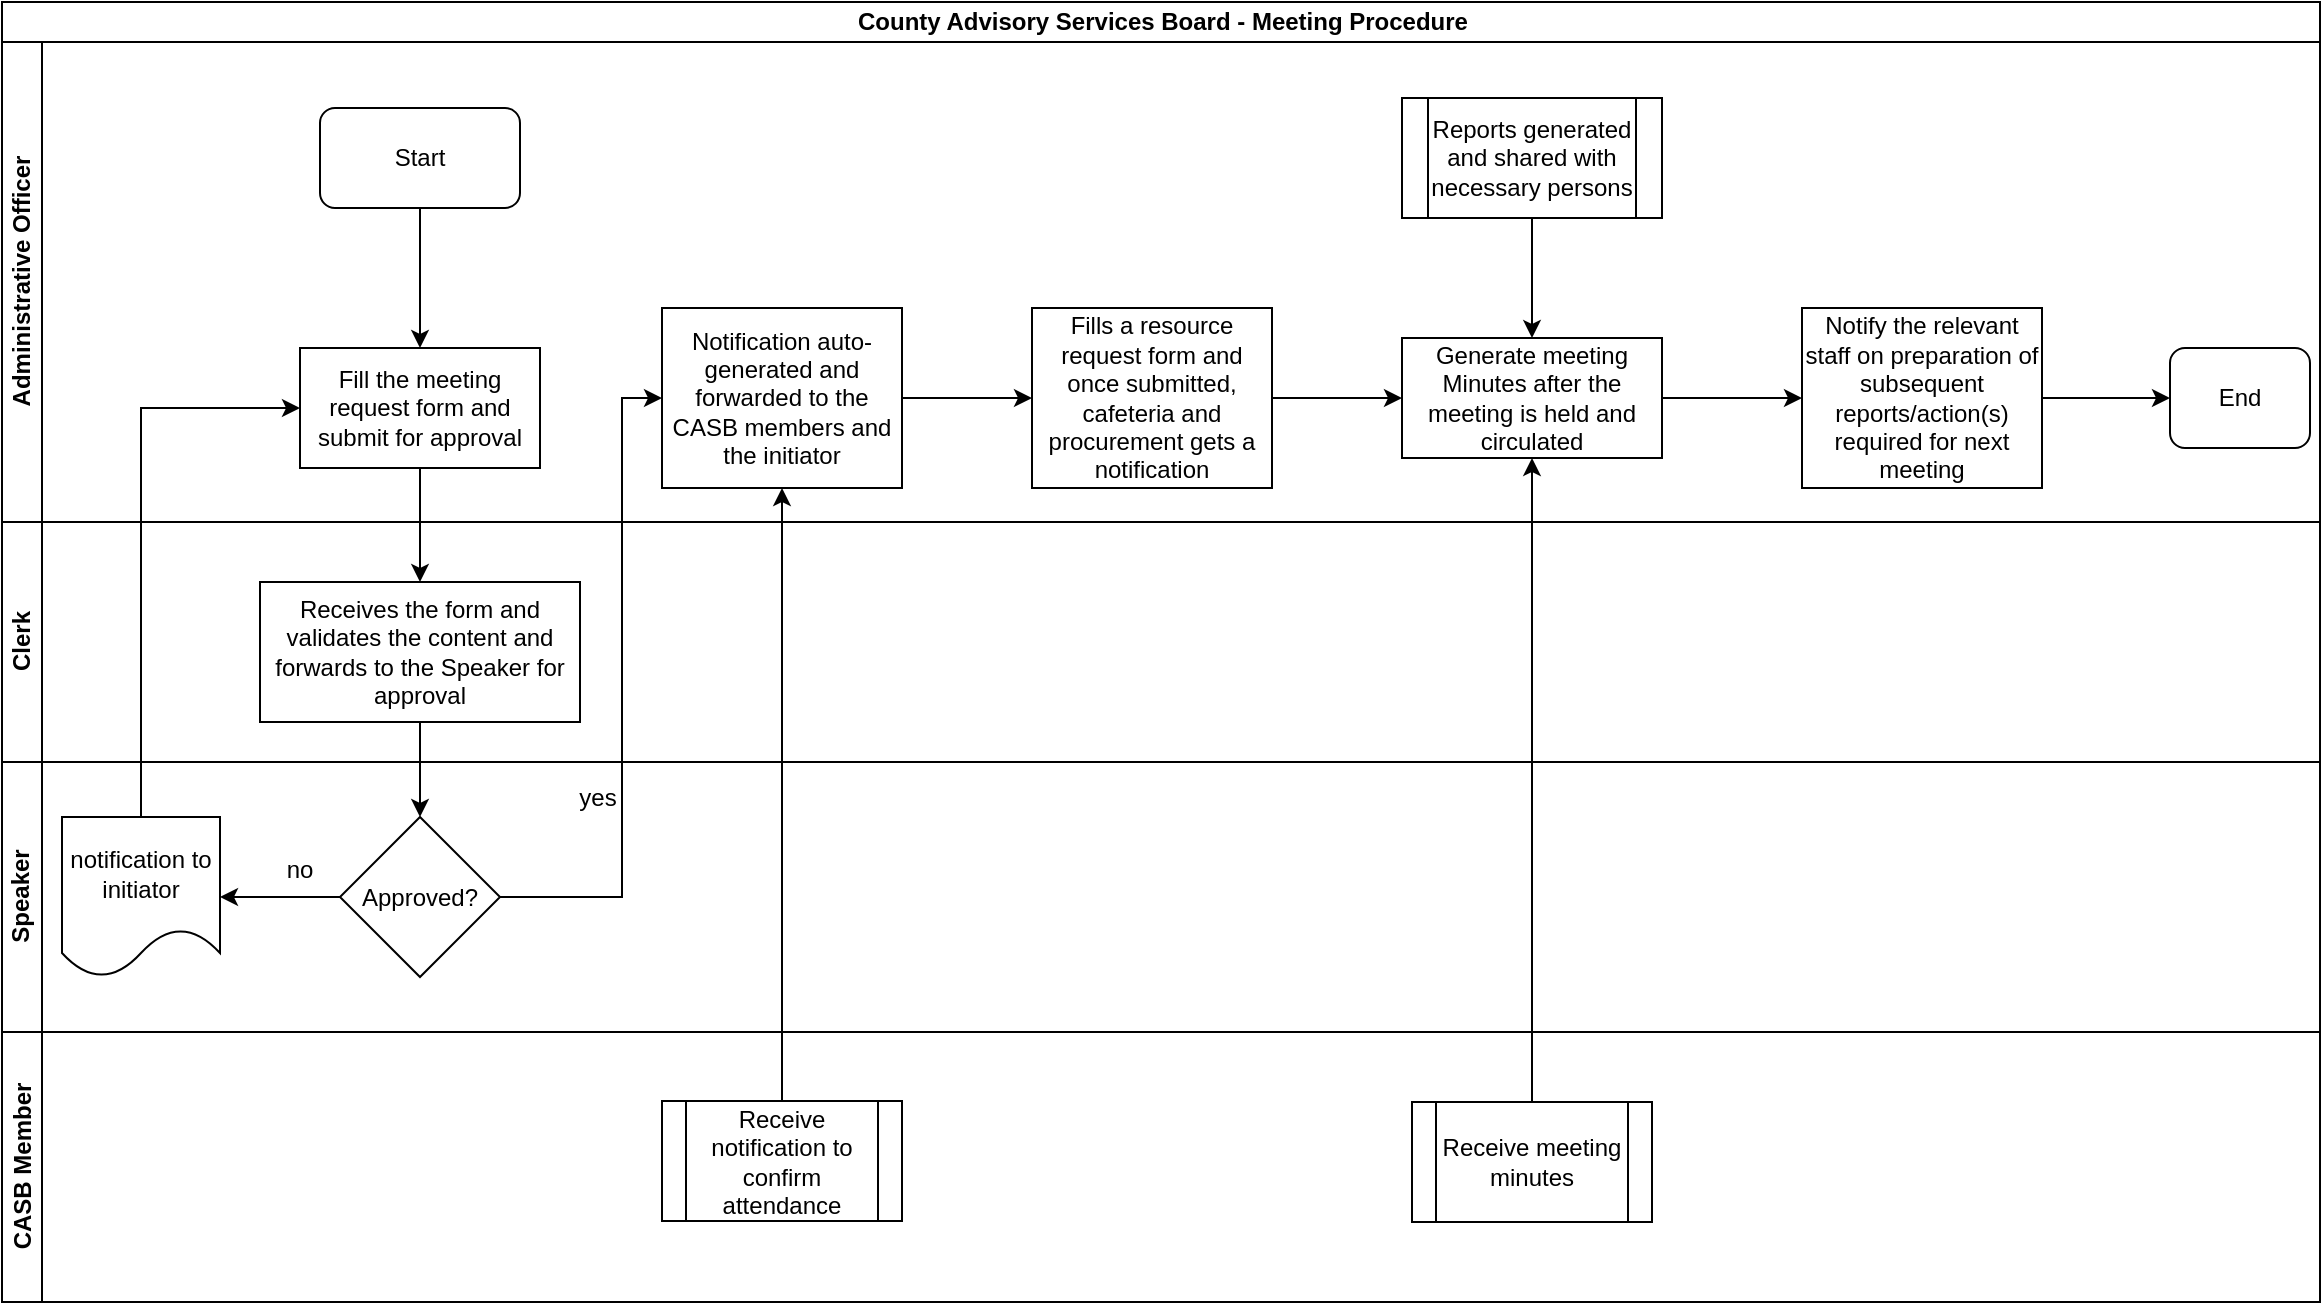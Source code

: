 <mxfile version="13.7.7" type="github">
  <diagram id="HAAz4Uk6-4tmhUEeWX3t" name="Page-1">
    <mxGraphModel dx="910" dy="487" grid="1" gridSize="10" guides="1" tooltips="1" connect="1" arrows="1" fold="1" page="1" pageScale="1" pageWidth="1169" pageHeight="827" math="0" shadow="0">
      <root>
        <mxCell id="0" />
        <mxCell id="1" parent="0" />
        <mxCell id="UEdaMPH9OgB5JB1oIhFr-1" value="County Advisory Services Board - Meeting Procedure" style="swimlane;html=1;childLayout=stackLayout;resizeParent=1;resizeParentMax=0;horizontal=1;startSize=20;horizontalStack=0;" vertex="1" parent="1">
          <mxGeometry x="10" y="10" width="1159" height="650" as="geometry" />
        </mxCell>
        <mxCell id="UEdaMPH9OgB5JB1oIhFr-2" value="Administrative Officer" style="swimlane;html=1;startSize=20;horizontal=0;" vertex="1" parent="UEdaMPH9OgB5JB1oIhFr-1">
          <mxGeometry y="20" width="1159" height="240" as="geometry" />
        </mxCell>
        <mxCell id="UEdaMPH9OgB5JB1oIhFr-5" value="Start" style="rounded=1;whiteSpace=wrap;html=1;" vertex="1" parent="UEdaMPH9OgB5JB1oIhFr-2">
          <mxGeometry x="159" y="33" width="100" height="50" as="geometry" />
        </mxCell>
        <mxCell id="UEdaMPH9OgB5JB1oIhFr-30" value="Reports generated and shared with necessary persons" style="shape=process;whiteSpace=wrap;html=1;backgroundOutline=1;" vertex="1" parent="UEdaMPH9OgB5JB1oIhFr-2">
          <mxGeometry x="700" y="28" width="130" height="60" as="geometry" />
        </mxCell>
        <mxCell id="UEdaMPH9OgB5JB1oIhFr-36" value="End" style="rounded=1;whiteSpace=wrap;html=1;" vertex="1" parent="UEdaMPH9OgB5JB1oIhFr-2">
          <mxGeometry x="1084" y="153" width="70" height="50" as="geometry" />
        </mxCell>
        <mxCell id="UEdaMPH9OgB5JB1oIhFr-28" value="Generate meeting Minutes after the meeting is held and circulated" style="whiteSpace=wrap;html=1;rounded=0;" vertex="1" parent="UEdaMPH9OgB5JB1oIhFr-2">
          <mxGeometry x="700" y="148" width="130" height="60" as="geometry" />
        </mxCell>
        <mxCell id="UEdaMPH9OgB5JB1oIhFr-20" value="&lt;div align=&quot;center&quot;&gt;Fills a resource request form and once submitted, cafeteria and procurement gets a notification&lt;/div&gt;" style="whiteSpace=wrap;html=1;rounded=0;align=center;" vertex="1" parent="UEdaMPH9OgB5JB1oIhFr-2">
          <mxGeometry x="515" y="133" width="120" height="90" as="geometry" />
        </mxCell>
        <mxCell id="UEdaMPH9OgB5JB1oIhFr-8" value="Fill the meeting request form and submit for approval" style="rounded=0;whiteSpace=wrap;html=1;" vertex="1" parent="UEdaMPH9OgB5JB1oIhFr-2">
          <mxGeometry x="149" y="153" width="120" height="60" as="geometry" />
        </mxCell>
        <mxCell id="UEdaMPH9OgB5JB1oIhFr-7" value="" style="edgeStyle=orthogonalEdgeStyle;rounded=0;orthogonalLoop=1;jettySize=auto;html=1;entryX=0.5;entryY=0;entryDx=0;entryDy=0;" edge="1" parent="UEdaMPH9OgB5JB1oIhFr-2" source="UEdaMPH9OgB5JB1oIhFr-5" target="UEdaMPH9OgB5JB1oIhFr-8">
          <mxGeometry relative="1" as="geometry">
            <mxPoint x="209" y="148" as="targetPoint" />
          </mxGeometry>
        </mxCell>
        <mxCell id="UEdaMPH9OgB5JB1oIhFr-13" value="Notification auto-generated and forwarded to the CASB members and the initiator" style="whiteSpace=wrap;html=1;rounded=0;" vertex="1" parent="UEdaMPH9OgB5JB1oIhFr-2">
          <mxGeometry x="330" y="133" width="120" height="90" as="geometry" />
        </mxCell>
        <mxCell id="UEdaMPH9OgB5JB1oIhFr-21" value="" style="edgeStyle=orthogonalEdgeStyle;rounded=0;orthogonalLoop=1;jettySize=auto;html=1;" edge="1" parent="UEdaMPH9OgB5JB1oIhFr-2" source="UEdaMPH9OgB5JB1oIhFr-13" target="UEdaMPH9OgB5JB1oIhFr-20">
          <mxGeometry relative="1" as="geometry" />
        </mxCell>
        <mxCell id="UEdaMPH9OgB5JB1oIhFr-29" value="" style="edgeStyle=orthogonalEdgeStyle;rounded=0;orthogonalLoop=1;jettySize=auto;html=1;" edge="1" parent="UEdaMPH9OgB5JB1oIhFr-2" source="UEdaMPH9OgB5JB1oIhFr-20" target="UEdaMPH9OgB5JB1oIhFr-28">
          <mxGeometry relative="1" as="geometry" />
        </mxCell>
        <mxCell id="UEdaMPH9OgB5JB1oIhFr-31" value="" style="edgeStyle=orthogonalEdgeStyle;rounded=0;orthogonalLoop=1;jettySize=auto;html=1;" edge="1" parent="UEdaMPH9OgB5JB1oIhFr-2" source="UEdaMPH9OgB5JB1oIhFr-30" target="UEdaMPH9OgB5JB1oIhFr-28">
          <mxGeometry relative="1" as="geometry" />
        </mxCell>
        <mxCell id="UEdaMPH9OgB5JB1oIhFr-3" value="Clerk" style="swimlane;html=1;startSize=20;horizontal=0;" vertex="1" parent="UEdaMPH9OgB5JB1oIhFr-1">
          <mxGeometry y="260" width="1159" height="120" as="geometry" />
        </mxCell>
        <mxCell id="UEdaMPH9OgB5JB1oIhFr-9" value="Receives the form and validates the content and forwards to the Speaker for approval" style="whiteSpace=wrap;html=1;rounded=0;" vertex="1" parent="UEdaMPH9OgB5JB1oIhFr-3">
          <mxGeometry x="129" y="30" width="160" height="70" as="geometry" />
        </mxCell>
        <mxCell id="UEdaMPH9OgB5JB1oIhFr-4" value="Speaker" style="swimlane;html=1;startSize=20;horizontal=0;" vertex="1" parent="UEdaMPH9OgB5JB1oIhFr-1">
          <mxGeometry y="380" width="1159" height="135" as="geometry" />
        </mxCell>
        <mxCell id="UEdaMPH9OgB5JB1oIhFr-15" value="yes" style="text;html=1;strokeColor=none;fillColor=none;align=center;verticalAlign=middle;whiteSpace=wrap;rounded=0;" vertex="1" parent="UEdaMPH9OgB5JB1oIhFr-4">
          <mxGeometry x="278" y="7.5" width="40" height="20" as="geometry" />
        </mxCell>
        <mxCell id="UEdaMPH9OgB5JB1oIhFr-41" value="no" style="text;html=1;strokeColor=none;fillColor=none;align=center;verticalAlign=middle;whiteSpace=wrap;rounded=0;" vertex="1" parent="UEdaMPH9OgB5JB1oIhFr-4">
          <mxGeometry x="129" y="44" width="40" height="20" as="geometry" />
        </mxCell>
        <mxCell id="UEdaMPH9OgB5JB1oIhFr-11" value="Approved?" style="rhombus;whiteSpace=wrap;html=1;rounded=0;" vertex="1" parent="UEdaMPH9OgB5JB1oIhFr-4">
          <mxGeometry x="169" y="27.5" width="80" height="80" as="geometry" />
        </mxCell>
        <mxCell id="UEdaMPH9OgB5JB1oIhFr-10" value="" style="edgeStyle=orthogonalEdgeStyle;rounded=0;orthogonalLoop=1;jettySize=auto;html=1;" edge="1" parent="UEdaMPH9OgB5JB1oIhFr-1" source="UEdaMPH9OgB5JB1oIhFr-8" target="UEdaMPH9OgB5JB1oIhFr-9">
          <mxGeometry relative="1" as="geometry" />
        </mxCell>
        <mxCell id="UEdaMPH9OgB5JB1oIhFr-12" value="" style="edgeStyle=orthogonalEdgeStyle;rounded=0;orthogonalLoop=1;jettySize=auto;html=1;" edge="1" parent="UEdaMPH9OgB5JB1oIhFr-1" source="UEdaMPH9OgB5JB1oIhFr-9" target="UEdaMPH9OgB5JB1oIhFr-11">
          <mxGeometry relative="1" as="geometry" />
        </mxCell>
        <mxCell id="UEdaMPH9OgB5JB1oIhFr-14" value="" style="edgeStyle=orthogonalEdgeStyle;rounded=0;orthogonalLoop=1;jettySize=auto;html=1;entryX=0;entryY=0.5;entryDx=0;entryDy=0;" edge="1" parent="UEdaMPH9OgB5JB1oIhFr-1" source="UEdaMPH9OgB5JB1oIhFr-11" target="UEdaMPH9OgB5JB1oIhFr-13">
          <mxGeometry relative="1" as="geometry">
            <Array as="points">
              <mxPoint x="310" y="448" />
              <mxPoint x="310" y="198" />
            </Array>
          </mxGeometry>
        </mxCell>
        <mxCell id="UEdaMPH9OgB5JB1oIhFr-22" value="CASB Member" style="swimlane;html=1;startSize=20;horizontal=0;" vertex="1" parent="UEdaMPH9OgB5JB1oIhFr-1">
          <mxGeometry y="515" width="1159" height="135" as="geometry" />
        </mxCell>
        <mxCell id="UEdaMPH9OgB5JB1oIhFr-38" value="Receive meeting minutes" style="shape=process;whiteSpace=wrap;html=1;backgroundOutline=1;" vertex="1" parent="UEdaMPH9OgB5JB1oIhFr-22">
          <mxGeometry x="705" y="35" width="120" height="60" as="geometry" />
        </mxCell>
        <mxCell id="UEdaMPH9OgB5JB1oIhFr-25" value="Receive notification to confirm attendance" style="shape=process;whiteSpace=wrap;html=1;backgroundOutline=1;" vertex="1" parent="UEdaMPH9OgB5JB1oIhFr-22">
          <mxGeometry x="330" y="34.5" width="120" height="60" as="geometry" />
        </mxCell>
        <mxCell id="UEdaMPH9OgB5JB1oIhFr-27" value="" style="edgeStyle=orthogonalEdgeStyle;rounded=0;orthogonalLoop=1;jettySize=auto;html=1;entryX=0.5;entryY=1;entryDx=0;entryDy=0;" edge="1" parent="UEdaMPH9OgB5JB1oIhFr-1" source="UEdaMPH9OgB5JB1oIhFr-25" target="UEdaMPH9OgB5JB1oIhFr-13">
          <mxGeometry relative="1" as="geometry">
            <mxPoint x="390" y="472.5" as="targetPoint" />
          </mxGeometry>
        </mxCell>
        <mxCell id="UEdaMPH9OgB5JB1oIhFr-40" value="" style="edgeStyle=orthogonalEdgeStyle;rounded=0;orthogonalLoop=1;jettySize=auto;html=1;entryX=0.5;entryY=1;entryDx=0;entryDy=0;" edge="1" parent="UEdaMPH9OgB5JB1oIhFr-1" source="UEdaMPH9OgB5JB1oIhFr-38" target="UEdaMPH9OgB5JB1oIhFr-28">
          <mxGeometry relative="1" as="geometry">
            <mxPoint x="780" y="470" as="targetPoint" />
          </mxGeometry>
        </mxCell>
        <mxCell id="UEdaMPH9OgB5JB1oIhFr-19" value="" style="edgeStyle=orthogonalEdgeStyle;rounded=0;orthogonalLoop=1;jettySize=auto;html=1;entryX=0;entryY=0.5;entryDx=0;entryDy=0;" edge="1" parent="1" source="UEdaMPH9OgB5JB1oIhFr-16" target="UEdaMPH9OgB5JB1oIhFr-8">
          <mxGeometry relative="1" as="geometry">
            <mxPoint x="79.5" y="337.5" as="targetPoint" />
            <Array as="points">
              <mxPoint x="80" y="213" />
            </Array>
          </mxGeometry>
        </mxCell>
        <mxCell id="UEdaMPH9OgB5JB1oIhFr-16" value="notification to initiator" style="shape=document;whiteSpace=wrap;html=1;boundedLbl=1;rounded=0;" vertex="1" parent="1">
          <mxGeometry x="40" y="417.5" width="79" height="80" as="geometry" />
        </mxCell>
        <mxCell id="UEdaMPH9OgB5JB1oIhFr-17" value="" style="edgeStyle=orthogonalEdgeStyle;rounded=0;orthogonalLoop=1;jettySize=auto;html=1;" edge="1" parent="1" source="UEdaMPH9OgB5JB1oIhFr-11" target="UEdaMPH9OgB5JB1oIhFr-16">
          <mxGeometry relative="1" as="geometry" />
        </mxCell>
        <mxCell id="UEdaMPH9OgB5JB1oIhFr-33" value="" style="edgeStyle=orthogonalEdgeStyle;rounded=0;orthogonalLoop=1;jettySize=auto;html=1;" edge="1" parent="1" source="UEdaMPH9OgB5JB1oIhFr-28" target="UEdaMPH9OgB5JB1oIhFr-32">
          <mxGeometry relative="1" as="geometry" />
        </mxCell>
        <mxCell id="UEdaMPH9OgB5JB1oIhFr-32" value="Notify the relevant staff on preparation of subsequent reports/action(s) required for next meeting " style="whiteSpace=wrap;html=1;rounded=0;" vertex="1" parent="1">
          <mxGeometry x="910" y="163" width="120" height="90" as="geometry" />
        </mxCell>
        <mxCell id="UEdaMPH9OgB5JB1oIhFr-37" value="" style="edgeStyle=orthogonalEdgeStyle;rounded=0;orthogonalLoop=1;jettySize=auto;html=1;" edge="1" parent="1" source="UEdaMPH9OgB5JB1oIhFr-32" target="UEdaMPH9OgB5JB1oIhFr-36">
          <mxGeometry relative="1" as="geometry">
            <mxPoint x="1030" y="208" as="sourcePoint" />
            <mxPoint x="1130" y="208" as="targetPoint" />
          </mxGeometry>
        </mxCell>
      </root>
    </mxGraphModel>
  </diagram>
</mxfile>
